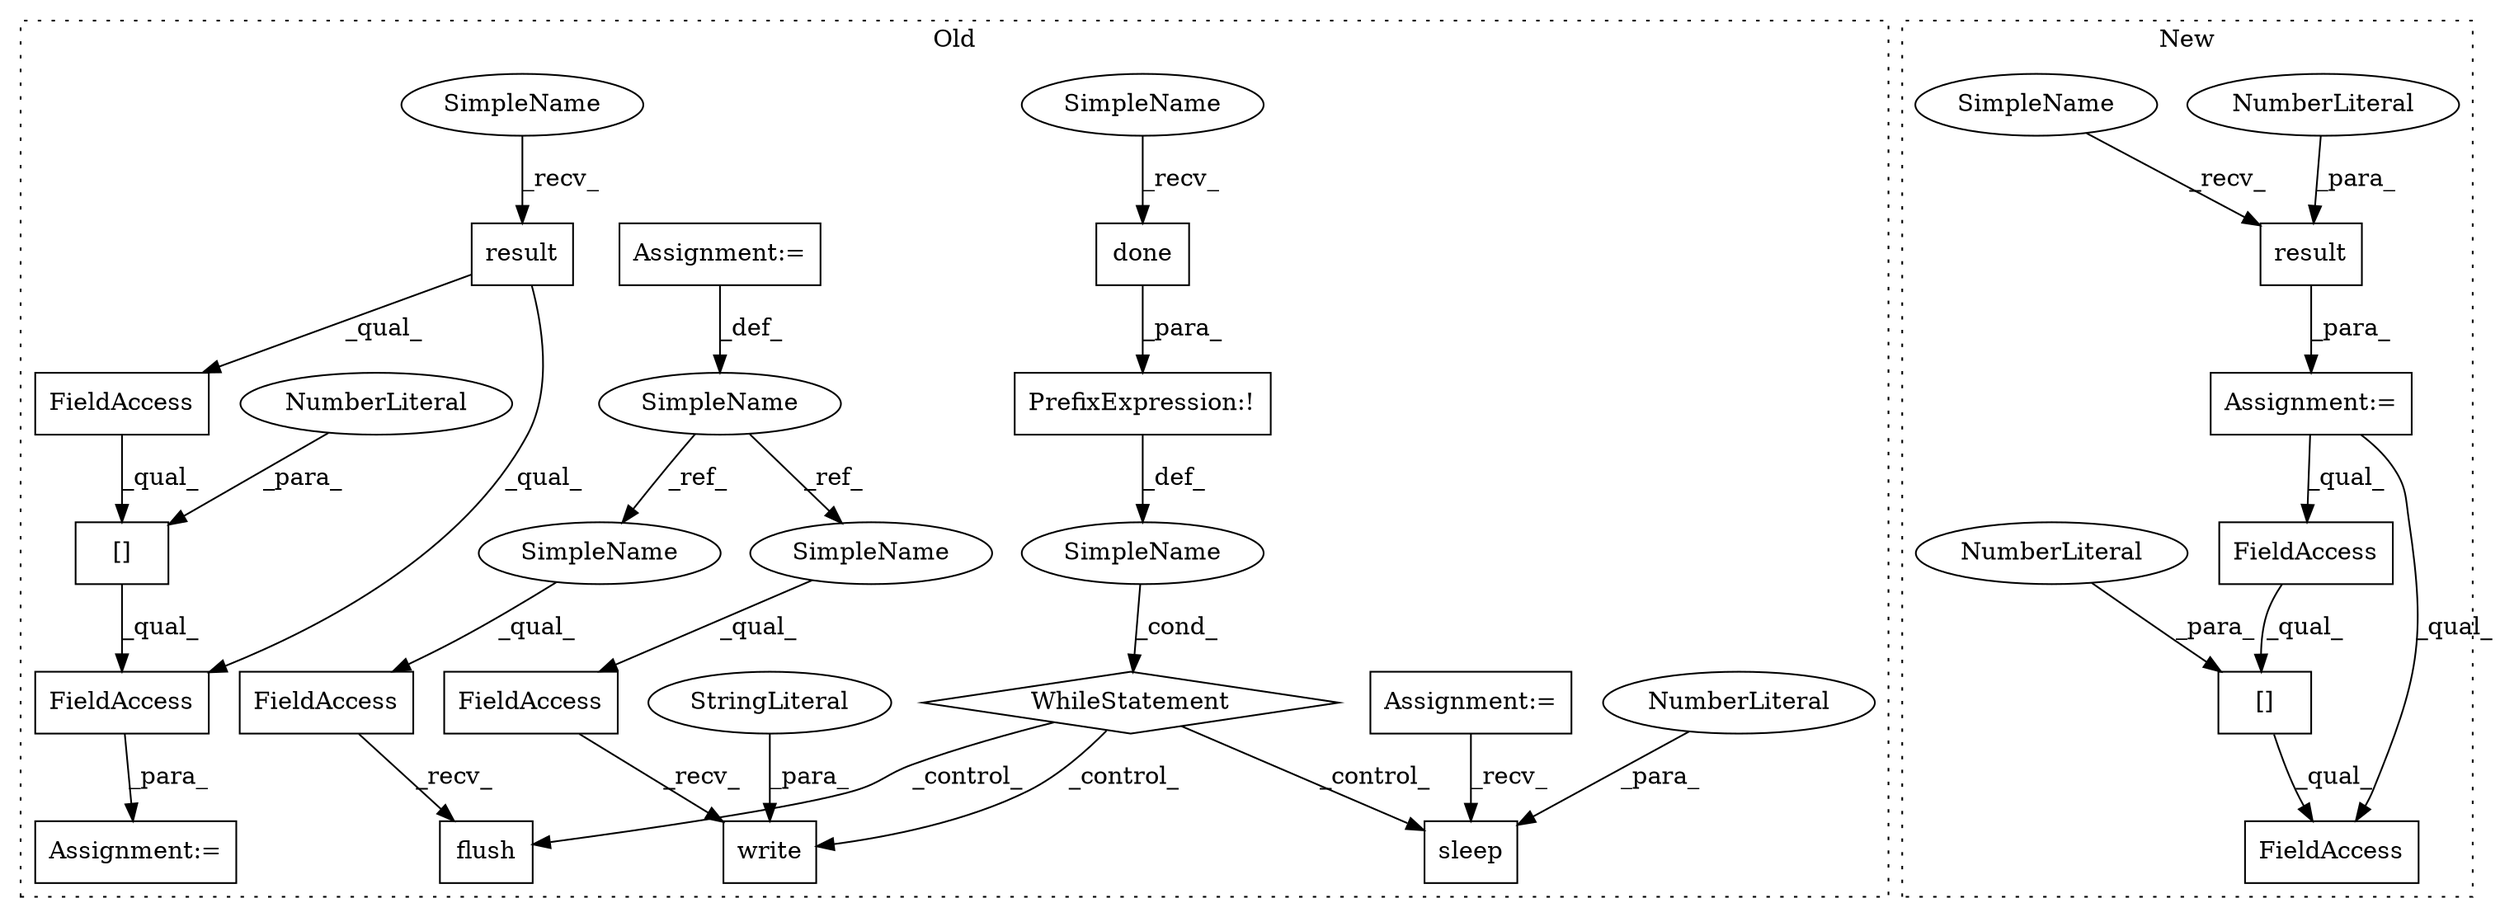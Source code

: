 digraph G {
subgraph cluster0 {
1 [label="result" a="32" s="862" l="8" shape="box"];
6 [label="FieldAccess" a="22" s="852" l="37" shape="box"];
7 [label="done" a="32" s="712" l="6" shape="box"];
8 [label="sleep" a="32" s="788,796" l="6,1" shape="box"];
9 [label="SimpleName" a="42" s="" l="" shape="ellipse"];
10 [label="WhileStatement" a="61" s="694,718" l="7,2" shape="diamond"];
11 [label="PrefixExpression:!" a="38" s="701" l="1" shape="box"];
12 [label="NumberLiteral" a="34" s="794" l="2" shape="ellipse"];
13 [label="flush" a="32" s="768" l="7" shape="box"];
14 [label="FieldAccess" a="22" s="757" l="10" shape="box"];
15 [label="write" a="32" s="739,748" l="6,1" shape="box"];
16 [label="FieldAccess" a="22" s="728" l="10" shape="box"];
17 [label="StringLiteral" a="45" s="745" l="3" shape="ellipse"];
18 [label="Assignment:=" a="7" s="305" l="4" shape="box"];
19 [label="SimpleName" a="42" s="394" l="3" shape="ellipse"];
20 [label="Assignment:=" a="7" s="394" l="3" shape="box"];
22 [label="[]" a="2" s="852,891" l="38,1" shape="box"];
23 [label="NumberLiteral" a="34" s="890" l="1" shape="ellipse"];
26 [label="FieldAccess" a="22" s="852" l="57" shape="box"];
27 [label="Assignment:=" a="7" s="851" l="1" shape="box"];
28 [label="SimpleName" a="42" s="702" l="9" shape="ellipse"];
29 [label="SimpleName" a="42" s="852" l="9" shape="ellipse"];
31 [label="SimpleName" a="42" s="728" l="3" shape="ellipse"];
32 [label="SimpleName" a="42" s="757" l="3" shape="ellipse"];
label = "Old";
style="dotted";
}
subgraph cluster1 {
2 [label="result" a="32" s="580,589" l="7,1" shape="box"];
3 [label="Assignment:=" a="7" s="569" l="1" shape="box"];
4 [label="FieldAccess" a="22" s="717" l="25" shape="box"];
5 [label="NumberLiteral" a="34" s="587" l="2" shape="ellipse"];
21 [label="[]" a="2" s="717,744" l="26,1" shape="box"];
24 [label="NumberLiteral" a="34" s="743" l="1" shape="ellipse"];
25 [label="FieldAccess" a="22" s="717" l="45" shape="box"];
30 [label="SimpleName" a="42" s="570" l="9" shape="ellipse"];
label = "New";
style="dotted";
}
1 -> 26 [label="_qual_"];
1 -> 6 [label="_qual_"];
2 -> 3 [label="_para_"];
3 -> 25 [label="_qual_"];
3 -> 4 [label="_qual_"];
4 -> 21 [label="_qual_"];
5 -> 2 [label="_para_"];
6 -> 22 [label="_qual_"];
7 -> 11 [label="_para_"];
9 -> 10 [label="_cond_"];
10 -> 8 [label="_control_"];
10 -> 13 [label="_control_"];
10 -> 15 [label="_control_"];
11 -> 9 [label="_def_"];
12 -> 8 [label="_para_"];
14 -> 13 [label="_recv_"];
16 -> 15 [label="_recv_"];
17 -> 15 [label="_para_"];
18 -> 8 [label="_recv_"];
19 -> 32 [label="_ref_"];
19 -> 31 [label="_ref_"];
20 -> 19 [label="_def_"];
21 -> 25 [label="_qual_"];
22 -> 26 [label="_qual_"];
23 -> 22 [label="_para_"];
24 -> 21 [label="_para_"];
26 -> 27 [label="_para_"];
28 -> 7 [label="_recv_"];
29 -> 1 [label="_recv_"];
30 -> 2 [label="_recv_"];
31 -> 16 [label="_qual_"];
32 -> 14 [label="_qual_"];
}